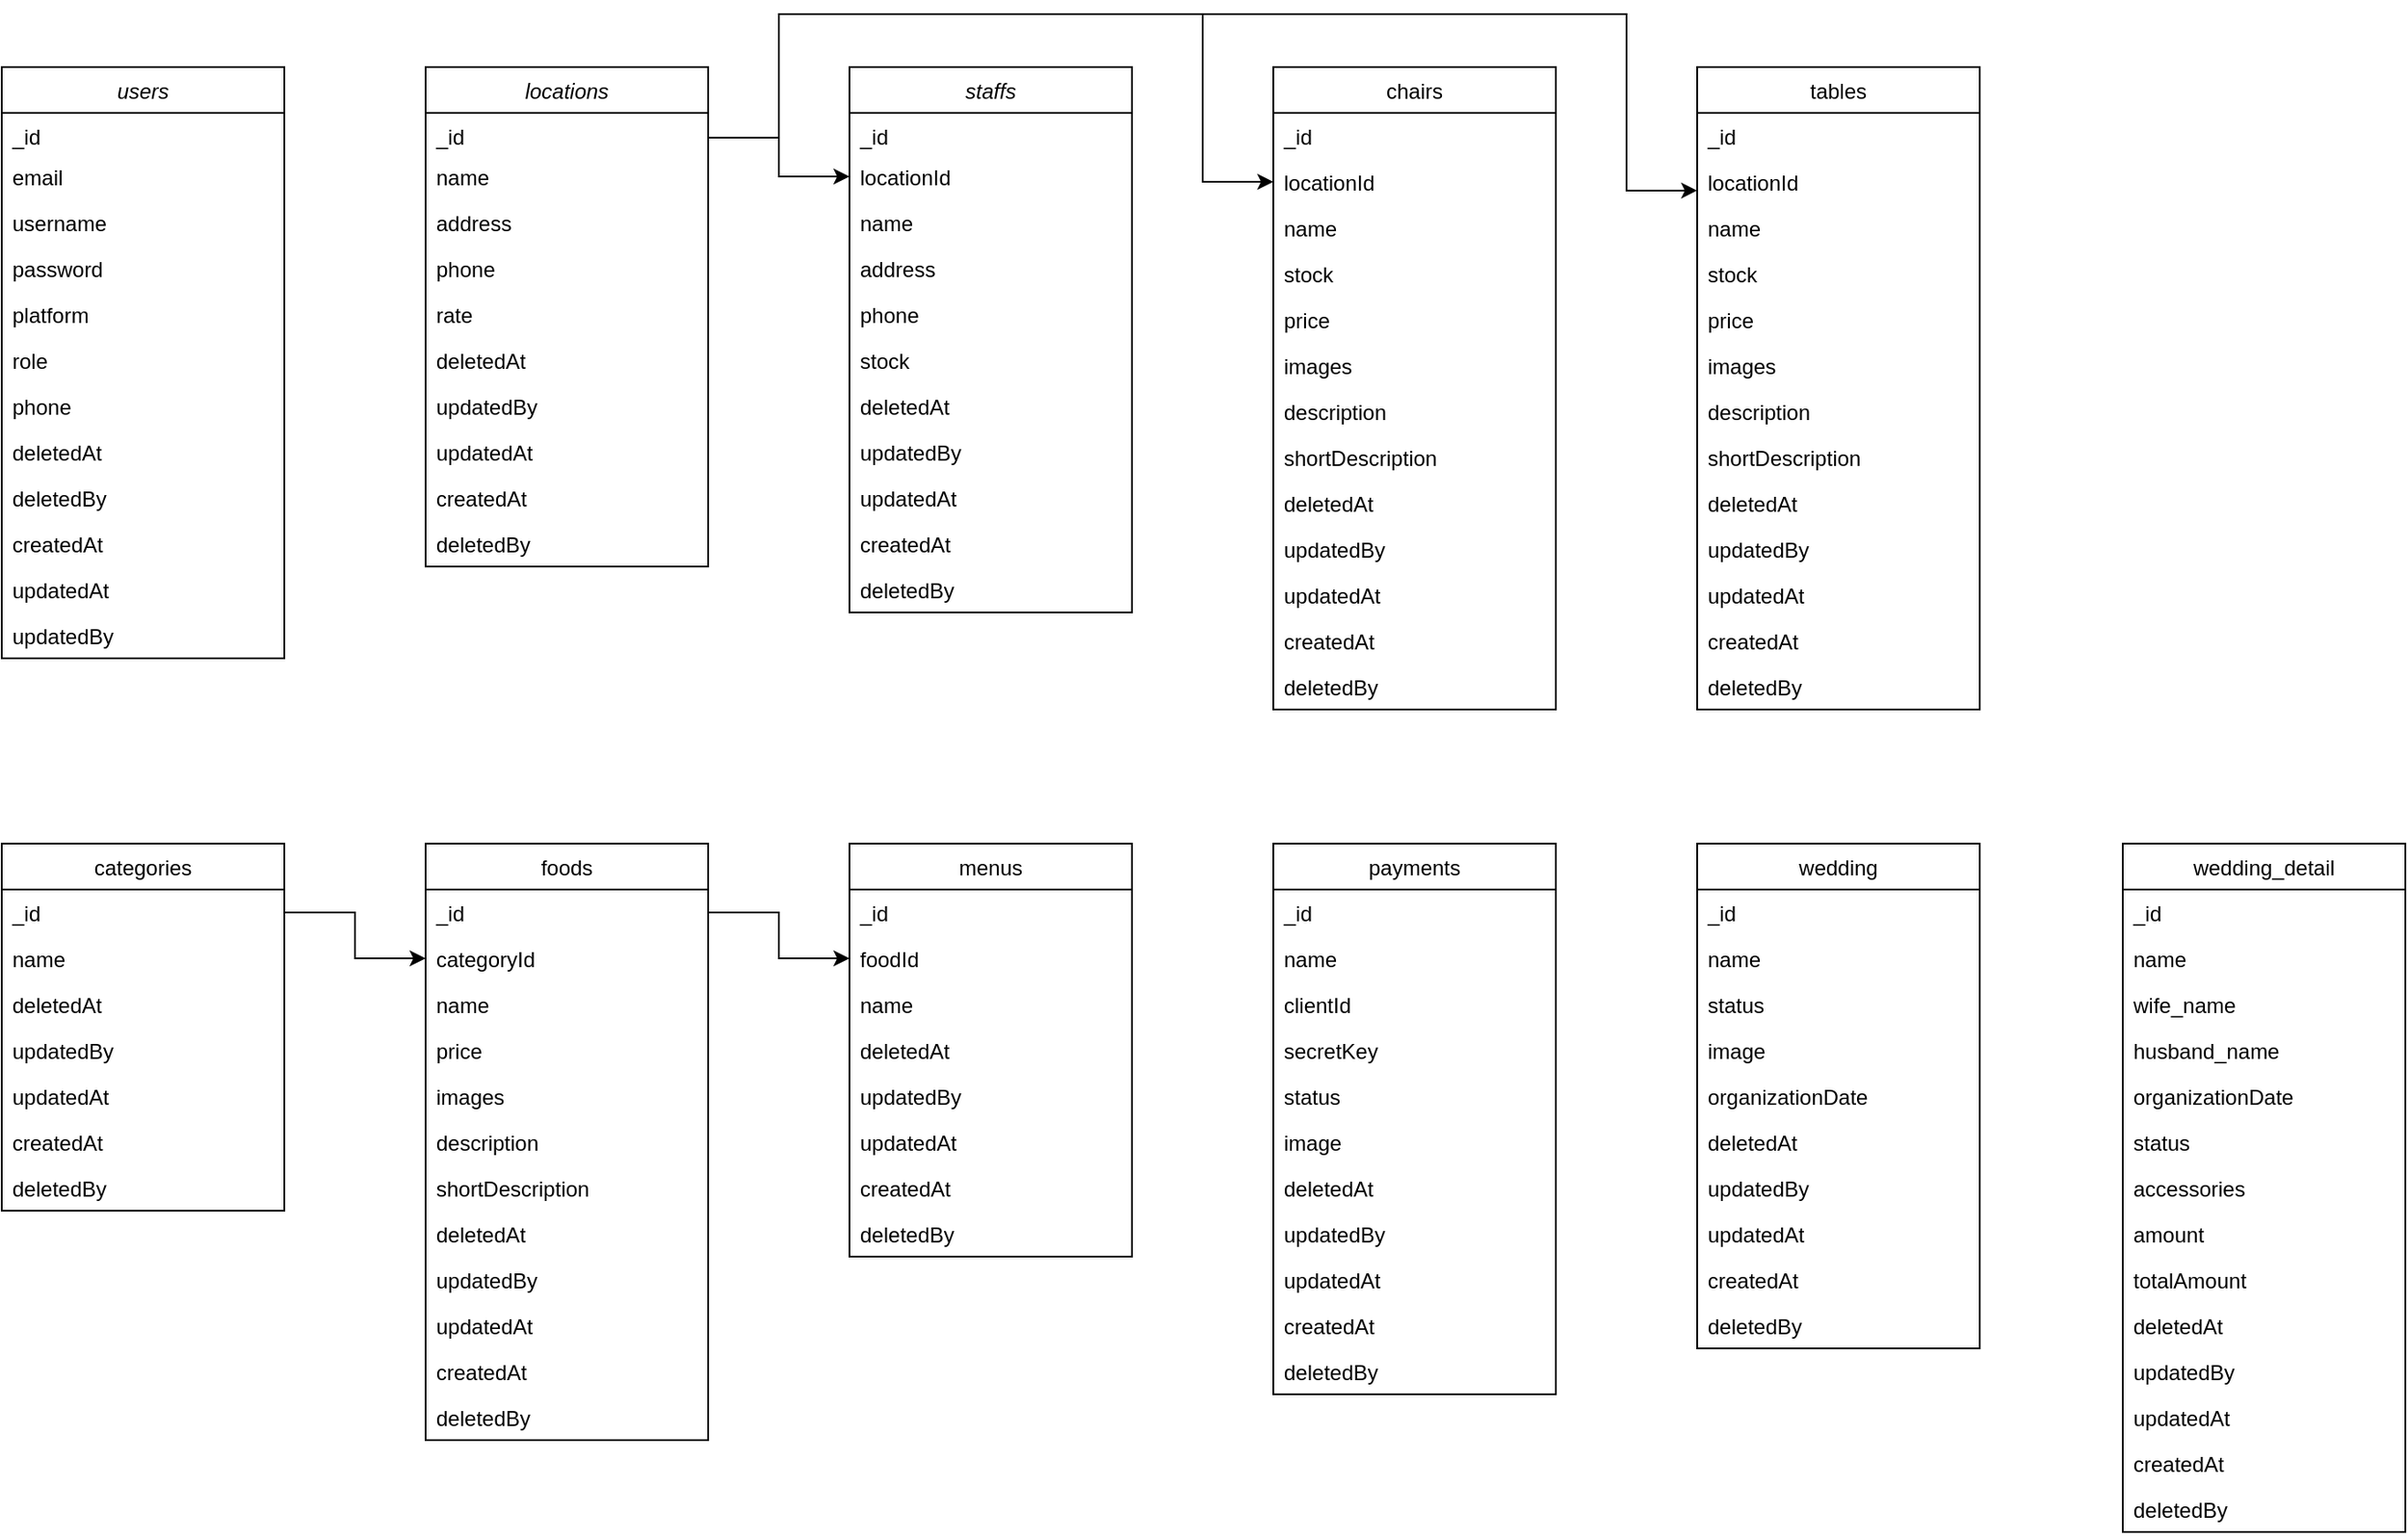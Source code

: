 <mxfile version="24.7.5">
  <diagram id="C5RBs43oDa-KdzZeNtuy" name="Page-1">
    <mxGraphModel dx="819" dy="441" grid="1" gridSize="10" guides="1" tooltips="1" connect="1" arrows="1" fold="1" page="1" pageScale="1" pageWidth="827" pageHeight="1169" math="0" shadow="0">
      <root>
        <mxCell id="WIyWlLk6GJQsqaUBKTNV-0" />
        <mxCell id="WIyWlLk6GJQsqaUBKTNV-1" parent="WIyWlLk6GJQsqaUBKTNV-0" />
        <mxCell id="zkfFHV4jXpPFQw0GAbJ--0" value="users" style="swimlane;fontStyle=2;align=center;verticalAlign=top;childLayout=stackLayout;horizontal=1;startSize=26;horizontalStack=0;resizeParent=1;resizeLast=0;collapsible=1;marginBottom=0;rounded=0;shadow=0;strokeWidth=1;" parent="WIyWlLk6GJQsqaUBKTNV-1" vertex="1">
          <mxGeometry x="40" y="40" width="160" height="335" as="geometry">
            <mxRectangle x="80" y="50" width="160" height="26" as="alternateBounds" />
          </mxGeometry>
        </mxCell>
        <mxCell id="7IOnWDi11vepEwamNlnr-1" value="_id" style="text;align=left;verticalAlign=top;spacingLeft=4;spacingRight=4;overflow=hidden;rotatable=0;points=[[0,0.5],[1,0.5]];portConstraint=eastwest;" vertex="1" parent="zkfFHV4jXpPFQw0GAbJ--0">
          <mxGeometry y="26" width="160" height="23" as="geometry" />
        </mxCell>
        <mxCell id="zkfFHV4jXpPFQw0GAbJ--1" value="email" style="text;align=left;verticalAlign=top;spacingLeft=4;spacingRight=4;overflow=hidden;rotatable=0;points=[[0,0.5],[1,0.5]];portConstraint=eastwest;" parent="zkfFHV4jXpPFQw0GAbJ--0" vertex="1">
          <mxGeometry y="49" width="160" height="26" as="geometry" />
        </mxCell>
        <mxCell id="zkfFHV4jXpPFQw0GAbJ--2" value="username" style="text;align=left;verticalAlign=top;spacingLeft=4;spacingRight=4;overflow=hidden;rotatable=0;points=[[0,0.5],[1,0.5]];portConstraint=eastwest;rounded=0;shadow=0;html=0;" parent="zkfFHV4jXpPFQw0GAbJ--0" vertex="1">
          <mxGeometry y="75" width="160" height="26" as="geometry" />
        </mxCell>
        <mxCell id="zkfFHV4jXpPFQw0GAbJ--3" value="password" style="text;align=left;verticalAlign=top;spacingLeft=4;spacingRight=4;overflow=hidden;rotatable=0;points=[[0,0.5],[1,0.5]];portConstraint=eastwest;rounded=0;shadow=0;html=0;" parent="zkfFHV4jXpPFQw0GAbJ--0" vertex="1">
          <mxGeometry y="101" width="160" height="26" as="geometry" />
        </mxCell>
        <mxCell id="7IOnWDi11vepEwamNlnr-34" value="platform" style="text;align=left;verticalAlign=top;spacingLeft=4;spacingRight=4;overflow=hidden;rotatable=0;points=[[0,0.5],[1,0.5]];portConstraint=eastwest;rounded=0;shadow=0;html=0;" vertex="1" parent="zkfFHV4jXpPFQw0GAbJ--0">
          <mxGeometry y="127" width="160" height="26" as="geometry" />
        </mxCell>
        <mxCell id="zkfFHV4jXpPFQw0GAbJ--5" value="role" style="text;align=left;verticalAlign=top;spacingLeft=4;spacingRight=4;overflow=hidden;rotatable=0;points=[[0,0.5],[1,0.5]];portConstraint=eastwest;" parent="zkfFHV4jXpPFQw0GAbJ--0" vertex="1">
          <mxGeometry y="153" width="160" height="26" as="geometry" />
        </mxCell>
        <mxCell id="7IOnWDi11vepEwamNlnr-0" value="phone" style="text;align=left;verticalAlign=top;spacingLeft=4;spacingRight=4;overflow=hidden;rotatable=0;points=[[0,0.5],[1,0.5]];portConstraint=eastwest;" vertex="1" parent="zkfFHV4jXpPFQw0GAbJ--0">
          <mxGeometry y="179" width="160" height="26" as="geometry" />
        </mxCell>
        <mxCell id="7IOnWDi11vepEwamNlnr-69" value="deletedAt" style="text;align=left;verticalAlign=top;spacingLeft=4;spacingRight=4;overflow=hidden;rotatable=0;points=[[0,0.5],[1,0.5]];portConstraint=eastwest;rounded=0;shadow=0;html=0;" vertex="1" parent="zkfFHV4jXpPFQw0GAbJ--0">
          <mxGeometry y="205" width="160" height="26" as="geometry" />
        </mxCell>
        <mxCell id="7IOnWDi11vepEwamNlnr-70" value="deletedBy" style="text;align=left;verticalAlign=top;spacingLeft=4;spacingRight=4;overflow=hidden;rotatable=0;points=[[0,0.5],[1,0.5]];portConstraint=eastwest;rounded=0;shadow=0;html=0;" vertex="1" parent="zkfFHV4jXpPFQw0GAbJ--0">
          <mxGeometry y="231" width="160" height="26" as="geometry" />
        </mxCell>
        <mxCell id="7IOnWDi11vepEwamNlnr-71" value="createdAt" style="text;align=left;verticalAlign=top;spacingLeft=4;spacingRight=4;overflow=hidden;rotatable=0;points=[[0,0.5],[1,0.5]];portConstraint=eastwest;rounded=0;shadow=0;html=0;" vertex="1" parent="zkfFHV4jXpPFQw0GAbJ--0">
          <mxGeometry y="257" width="160" height="26" as="geometry" />
        </mxCell>
        <mxCell id="7IOnWDi11vepEwamNlnr-72" value="updatedAt" style="text;align=left;verticalAlign=top;spacingLeft=4;spacingRight=4;overflow=hidden;rotatable=0;points=[[0,0.5],[1,0.5]];portConstraint=eastwest;rounded=0;shadow=0;html=0;" vertex="1" parent="zkfFHV4jXpPFQw0GAbJ--0">
          <mxGeometry y="283" width="160" height="26" as="geometry" />
        </mxCell>
        <mxCell id="7IOnWDi11vepEwamNlnr-129" value="updatedBy" style="text;align=left;verticalAlign=top;spacingLeft=4;spacingRight=4;overflow=hidden;rotatable=0;points=[[0,0.5],[1,0.5]];portConstraint=eastwest;rounded=0;shadow=0;html=0;" vertex="1" parent="zkfFHV4jXpPFQw0GAbJ--0">
          <mxGeometry y="309" width="160" height="26" as="geometry" />
        </mxCell>
        <mxCell id="zkfFHV4jXpPFQw0GAbJ--6" value="categories" style="swimlane;fontStyle=0;align=center;verticalAlign=top;childLayout=stackLayout;horizontal=1;startSize=26;horizontalStack=0;resizeParent=1;resizeLast=0;collapsible=1;marginBottom=0;rounded=0;shadow=0;strokeWidth=1;" parent="WIyWlLk6GJQsqaUBKTNV-1" vertex="1">
          <mxGeometry x="40" y="480" width="160" height="208" as="geometry">
            <mxRectangle x="40" y="480" width="160" height="26" as="alternateBounds" />
          </mxGeometry>
        </mxCell>
        <mxCell id="zkfFHV4jXpPFQw0GAbJ--7" value="_id" style="text;align=left;verticalAlign=top;spacingLeft=4;spacingRight=4;overflow=hidden;rotatable=0;points=[[0,0.5],[1,0.5]];portConstraint=eastwest;" parent="zkfFHV4jXpPFQw0GAbJ--6" vertex="1">
          <mxGeometry y="26" width="160" height="26" as="geometry" />
        </mxCell>
        <mxCell id="zkfFHV4jXpPFQw0GAbJ--8" value="name" style="text;align=left;verticalAlign=top;spacingLeft=4;spacingRight=4;overflow=hidden;rotatable=0;points=[[0,0.5],[1,0.5]];portConstraint=eastwest;rounded=0;shadow=0;html=0;" parent="zkfFHV4jXpPFQw0GAbJ--6" vertex="1">
          <mxGeometry y="52" width="160" height="26" as="geometry" />
        </mxCell>
        <mxCell id="7IOnWDi11vepEwamNlnr-150" value="deletedAt" style="text;align=left;verticalAlign=top;spacingLeft=4;spacingRight=4;overflow=hidden;rotatable=0;points=[[0,0.5],[1,0.5]];portConstraint=eastwest;rounded=0;shadow=0;html=0;" vertex="1" parent="zkfFHV4jXpPFQw0GAbJ--6">
          <mxGeometry y="78" width="160" height="26" as="geometry" />
        </mxCell>
        <mxCell id="7IOnWDi11vepEwamNlnr-154" value="updatedBy" style="text;align=left;verticalAlign=top;spacingLeft=4;spacingRight=4;overflow=hidden;rotatable=0;points=[[0,0.5],[1,0.5]];portConstraint=eastwest;rounded=0;shadow=0;html=0;" vertex="1" parent="zkfFHV4jXpPFQw0GAbJ--6">
          <mxGeometry y="104" width="160" height="26" as="geometry" />
        </mxCell>
        <mxCell id="7IOnWDi11vepEwamNlnr-153" value="updatedAt" style="text;align=left;verticalAlign=top;spacingLeft=4;spacingRight=4;overflow=hidden;rotatable=0;points=[[0,0.5],[1,0.5]];portConstraint=eastwest;rounded=0;shadow=0;html=0;" vertex="1" parent="zkfFHV4jXpPFQw0GAbJ--6">
          <mxGeometry y="130" width="160" height="26" as="geometry" />
        </mxCell>
        <mxCell id="7IOnWDi11vepEwamNlnr-152" value="createdAt" style="text;align=left;verticalAlign=top;spacingLeft=4;spacingRight=4;overflow=hidden;rotatable=0;points=[[0,0.5],[1,0.5]];portConstraint=eastwest;rounded=0;shadow=0;html=0;" vertex="1" parent="zkfFHV4jXpPFQw0GAbJ--6">
          <mxGeometry y="156" width="160" height="26" as="geometry" />
        </mxCell>
        <mxCell id="7IOnWDi11vepEwamNlnr-151" value="deletedBy" style="text;align=left;verticalAlign=top;spacingLeft=4;spacingRight=4;overflow=hidden;rotatable=0;points=[[0,0.5],[1,0.5]];portConstraint=eastwest;rounded=0;shadow=0;html=0;" vertex="1" parent="zkfFHV4jXpPFQw0GAbJ--6">
          <mxGeometry y="182" width="160" height="26" as="geometry" />
        </mxCell>
        <mxCell id="7IOnWDi11vepEwamNlnr-7" value="foods" style="swimlane;fontStyle=0;align=center;verticalAlign=top;childLayout=stackLayout;horizontal=1;startSize=26;horizontalStack=0;resizeParent=1;resizeLast=0;collapsible=1;marginBottom=0;rounded=0;shadow=0;strokeWidth=1;" vertex="1" parent="WIyWlLk6GJQsqaUBKTNV-1">
          <mxGeometry x="280" y="480" width="160" height="338" as="geometry">
            <mxRectangle x="280" y="480" width="160" height="26" as="alternateBounds" />
          </mxGeometry>
        </mxCell>
        <mxCell id="7IOnWDi11vepEwamNlnr-8" value="_id" style="text;align=left;verticalAlign=top;spacingLeft=4;spacingRight=4;overflow=hidden;rotatable=0;points=[[0,0.5],[1,0.5]];portConstraint=eastwest;" vertex="1" parent="7IOnWDi11vepEwamNlnr-7">
          <mxGeometry y="26" width="160" height="26" as="geometry" />
        </mxCell>
        <mxCell id="7IOnWDi11vepEwamNlnr-14" value="categoryId" style="text;align=left;verticalAlign=top;spacingLeft=4;spacingRight=4;overflow=hidden;rotatable=0;points=[[0,0.5],[1,0.5]];portConstraint=eastwest;rounded=0;shadow=0;html=0;" vertex="1" parent="7IOnWDi11vepEwamNlnr-7">
          <mxGeometry y="52" width="160" height="26" as="geometry" />
        </mxCell>
        <mxCell id="7IOnWDi11vepEwamNlnr-9" value="name" style="text;align=left;verticalAlign=top;spacingLeft=4;spacingRight=4;overflow=hidden;rotatable=0;points=[[0,0.5],[1,0.5]];portConstraint=eastwest;rounded=0;shadow=0;html=0;" vertex="1" parent="7IOnWDi11vepEwamNlnr-7">
          <mxGeometry y="78" width="160" height="26" as="geometry" />
        </mxCell>
        <mxCell id="7IOnWDi11vepEwamNlnr-30" value="price" style="text;align=left;verticalAlign=top;spacingLeft=4;spacingRight=4;overflow=hidden;rotatable=0;points=[[0,0.5],[1,0.5]];portConstraint=eastwest;rounded=0;shadow=0;html=0;" vertex="1" parent="7IOnWDi11vepEwamNlnr-7">
          <mxGeometry y="104" width="160" height="26" as="geometry" />
        </mxCell>
        <mxCell id="7IOnWDi11vepEwamNlnr-33" value="images" style="text;align=left;verticalAlign=top;spacingLeft=4;spacingRight=4;overflow=hidden;rotatable=0;points=[[0,0.5],[1,0.5]];portConstraint=eastwest;rounded=0;shadow=0;html=0;" vertex="1" parent="7IOnWDi11vepEwamNlnr-7">
          <mxGeometry y="130" width="160" height="26" as="geometry" />
        </mxCell>
        <mxCell id="7IOnWDi11vepEwamNlnr-31" value="description" style="text;align=left;verticalAlign=top;spacingLeft=4;spacingRight=4;overflow=hidden;rotatable=0;points=[[0,0.5],[1,0.5]];portConstraint=eastwest;rounded=0;shadow=0;html=0;" vertex="1" parent="7IOnWDi11vepEwamNlnr-7">
          <mxGeometry y="156" width="160" height="26" as="geometry" />
        </mxCell>
        <mxCell id="7IOnWDi11vepEwamNlnr-32" value="shortDescription" style="text;align=left;verticalAlign=top;spacingLeft=4;spacingRight=4;overflow=hidden;rotatable=0;points=[[0,0.5],[1,0.5]];portConstraint=eastwest;rounded=0;shadow=0;html=0;" vertex="1" parent="7IOnWDi11vepEwamNlnr-7">
          <mxGeometry y="182" width="160" height="26" as="geometry" />
        </mxCell>
        <mxCell id="7IOnWDi11vepEwamNlnr-155" value="deletedAt" style="text;align=left;verticalAlign=top;spacingLeft=4;spacingRight=4;overflow=hidden;rotatable=0;points=[[0,0.5],[1,0.5]];portConstraint=eastwest;rounded=0;shadow=0;html=0;" vertex="1" parent="7IOnWDi11vepEwamNlnr-7">
          <mxGeometry y="208" width="160" height="26" as="geometry" />
        </mxCell>
        <mxCell id="7IOnWDi11vepEwamNlnr-159" value="updatedBy" style="text;align=left;verticalAlign=top;spacingLeft=4;spacingRight=4;overflow=hidden;rotatable=0;points=[[0,0.5],[1,0.5]];portConstraint=eastwest;rounded=0;shadow=0;html=0;" vertex="1" parent="7IOnWDi11vepEwamNlnr-7">
          <mxGeometry y="234" width="160" height="26" as="geometry" />
        </mxCell>
        <mxCell id="7IOnWDi11vepEwamNlnr-158" value="updatedAt" style="text;align=left;verticalAlign=top;spacingLeft=4;spacingRight=4;overflow=hidden;rotatable=0;points=[[0,0.5],[1,0.5]];portConstraint=eastwest;rounded=0;shadow=0;html=0;" vertex="1" parent="7IOnWDi11vepEwamNlnr-7">
          <mxGeometry y="260" width="160" height="26" as="geometry" />
        </mxCell>
        <mxCell id="7IOnWDi11vepEwamNlnr-157" value="createdAt" style="text;align=left;verticalAlign=top;spacingLeft=4;spacingRight=4;overflow=hidden;rotatable=0;points=[[0,0.5],[1,0.5]];portConstraint=eastwest;rounded=0;shadow=0;html=0;" vertex="1" parent="7IOnWDi11vepEwamNlnr-7">
          <mxGeometry y="286" width="160" height="26" as="geometry" />
        </mxCell>
        <mxCell id="7IOnWDi11vepEwamNlnr-156" value="deletedBy" style="text;align=left;verticalAlign=top;spacingLeft=4;spacingRight=4;overflow=hidden;rotatable=0;points=[[0,0.5],[1,0.5]];portConstraint=eastwest;rounded=0;shadow=0;html=0;" vertex="1" parent="7IOnWDi11vepEwamNlnr-7">
          <mxGeometry y="312" width="160" height="26" as="geometry" />
        </mxCell>
        <mxCell id="7IOnWDi11vepEwamNlnr-19" value="menus" style="swimlane;fontStyle=0;align=center;verticalAlign=top;childLayout=stackLayout;horizontal=1;startSize=26;horizontalStack=0;resizeParent=1;resizeLast=0;collapsible=1;marginBottom=0;rounded=0;shadow=0;strokeWidth=1;" vertex="1" parent="WIyWlLk6GJQsqaUBKTNV-1">
          <mxGeometry x="520" y="480" width="160" height="234" as="geometry">
            <mxRectangle x="520" y="480" width="160" height="26" as="alternateBounds" />
          </mxGeometry>
        </mxCell>
        <mxCell id="7IOnWDi11vepEwamNlnr-20" value="_id" style="text;align=left;verticalAlign=top;spacingLeft=4;spacingRight=4;overflow=hidden;rotatable=0;points=[[0,0.5],[1,0.5]];portConstraint=eastwest;" vertex="1" parent="7IOnWDi11vepEwamNlnr-19">
          <mxGeometry y="26" width="160" height="26" as="geometry" />
        </mxCell>
        <mxCell id="7IOnWDi11vepEwamNlnr-21" value="foodId" style="text;align=left;verticalAlign=top;spacingLeft=4;spacingRight=4;overflow=hidden;rotatable=0;points=[[0,0.5],[1,0.5]];portConstraint=eastwest;rounded=0;shadow=0;html=0;" vertex="1" parent="7IOnWDi11vepEwamNlnr-19">
          <mxGeometry y="52" width="160" height="26" as="geometry" />
        </mxCell>
        <mxCell id="7IOnWDi11vepEwamNlnr-22" value="name" style="text;align=left;verticalAlign=top;spacingLeft=4;spacingRight=4;overflow=hidden;rotatable=0;points=[[0,0.5],[1,0.5]];portConstraint=eastwest;rounded=0;shadow=0;html=0;" vertex="1" parent="7IOnWDi11vepEwamNlnr-19">
          <mxGeometry y="78" width="160" height="26" as="geometry" />
        </mxCell>
        <mxCell id="7IOnWDi11vepEwamNlnr-160" value="deletedAt" style="text;align=left;verticalAlign=top;spacingLeft=4;spacingRight=4;overflow=hidden;rotatable=0;points=[[0,0.5],[1,0.5]];portConstraint=eastwest;rounded=0;shadow=0;html=0;" vertex="1" parent="7IOnWDi11vepEwamNlnr-19">
          <mxGeometry y="104" width="160" height="26" as="geometry" />
        </mxCell>
        <mxCell id="7IOnWDi11vepEwamNlnr-164" value="updatedBy" style="text;align=left;verticalAlign=top;spacingLeft=4;spacingRight=4;overflow=hidden;rotatable=0;points=[[0,0.5],[1,0.5]];portConstraint=eastwest;rounded=0;shadow=0;html=0;" vertex="1" parent="7IOnWDi11vepEwamNlnr-19">
          <mxGeometry y="130" width="160" height="26" as="geometry" />
        </mxCell>
        <mxCell id="7IOnWDi11vepEwamNlnr-163" value="updatedAt" style="text;align=left;verticalAlign=top;spacingLeft=4;spacingRight=4;overflow=hidden;rotatable=0;points=[[0,0.5],[1,0.5]];portConstraint=eastwest;rounded=0;shadow=0;html=0;" vertex="1" parent="7IOnWDi11vepEwamNlnr-19">
          <mxGeometry y="156" width="160" height="26" as="geometry" />
        </mxCell>
        <mxCell id="7IOnWDi11vepEwamNlnr-162" value="createdAt" style="text;align=left;verticalAlign=top;spacingLeft=4;spacingRight=4;overflow=hidden;rotatable=0;points=[[0,0.5],[1,0.5]];portConstraint=eastwest;rounded=0;shadow=0;html=0;" vertex="1" parent="7IOnWDi11vepEwamNlnr-19">
          <mxGeometry y="182" width="160" height="26" as="geometry" />
        </mxCell>
        <mxCell id="7IOnWDi11vepEwamNlnr-161" value="deletedBy" style="text;align=left;verticalAlign=top;spacingLeft=4;spacingRight=4;overflow=hidden;rotatable=0;points=[[0,0.5],[1,0.5]];portConstraint=eastwest;rounded=0;shadow=0;html=0;" vertex="1" parent="7IOnWDi11vepEwamNlnr-19">
          <mxGeometry y="208" width="160" height="26" as="geometry" />
        </mxCell>
        <mxCell id="7IOnWDi11vepEwamNlnr-35" value="chairs" style="swimlane;fontStyle=0;align=center;verticalAlign=top;childLayout=stackLayout;horizontal=1;startSize=26;horizontalStack=0;resizeParent=1;resizeLast=0;collapsible=1;marginBottom=0;rounded=0;shadow=0;strokeWidth=1;" vertex="1" parent="WIyWlLk6GJQsqaUBKTNV-1">
          <mxGeometry x="760" y="40" width="160" height="364" as="geometry">
            <mxRectangle x="130" y="380" width="160" height="26" as="alternateBounds" />
          </mxGeometry>
        </mxCell>
        <mxCell id="7IOnWDi11vepEwamNlnr-36" value="_id" style="text;align=left;verticalAlign=top;spacingLeft=4;spacingRight=4;overflow=hidden;rotatable=0;points=[[0,0.5],[1,0.5]];portConstraint=eastwest;" vertex="1" parent="7IOnWDi11vepEwamNlnr-35">
          <mxGeometry y="26" width="160" height="26" as="geometry" />
        </mxCell>
        <mxCell id="7IOnWDi11vepEwamNlnr-87" value="locationId" style="text;align=left;verticalAlign=top;spacingLeft=4;spacingRight=4;overflow=hidden;rotatable=0;points=[[0,0.5],[1,0.5]];portConstraint=eastwest;rounded=0;shadow=0;html=0;" vertex="1" parent="7IOnWDi11vepEwamNlnr-35">
          <mxGeometry y="52" width="160" height="26" as="geometry" />
        </mxCell>
        <mxCell id="7IOnWDi11vepEwamNlnr-37" value="name" style="text;align=left;verticalAlign=top;spacingLeft=4;spacingRight=4;overflow=hidden;rotatable=0;points=[[0,0.5],[1,0.5]];portConstraint=eastwest;rounded=0;shadow=0;html=0;" vertex="1" parent="7IOnWDi11vepEwamNlnr-35">
          <mxGeometry y="78" width="160" height="26" as="geometry" />
        </mxCell>
        <mxCell id="7IOnWDi11vepEwamNlnr-42" value="stock" style="text;align=left;verticalAlign=top;spacingLeft=4;spacingRight=4;overflow=hidden;rotatable=0;points=[[0,0.5],[1,0.5]];portConstraint=eastwest;rounded=0;shadow=0;html=0;" vertex="1" parent="7IOnWDi11vepEwamNlnr-35">
          <mxGeometry y="104" width="160" height="26" as="geometry" />
        </mxCell>
        <mxCell id="7IOnWDi11vepEwamNlnr-43" value="price" style="text;align=left;verticalAlign=top;spacingLeft=4;spacingRight=4;overflow=hidden;rotatable=0;points=[[0,0.5],[1,0.5]];portConstraint=eastwest;rounded=0;shadow=0;html=0;" vertex="1" parent="7IOnWDi11vepEwamNlnr-35">
          <mxGeometry y="130" width="160" height="26" as="geometry" />
        </mxCell>
        <mxCell id="7IOnWDi11vepEwamNlnr-46" value="images" style="text;align=left;verticalAlign=top;spacingLeft=4;spacingRight=4;overflow=hidden;rotatable=0;points=[[0,0.5],[1,0.5]];portConstraint=eastwest;rounded=0;shadow=0;html=0;" vertex="1" parent="7IOnWDi11vepEwamNlnr-35">
          <mxGeometry y="156" width="160" height="26" as="geometry" />
        </mxCell>
        <mxCell id="7IOnWDi11vepEwamNlnr-47" value="description" style="text;align=left;verticalAlign=top;spacingLeft=4;spacingRight=4;overflow=hidden;rotatable=0;points=[[0,0.5],[1,0.5]];portConstraint=eastwest;rounded=0;shadow=0;html=0;" vertex="1" parent="7IOnWDi11vepEwamNlnr-35">
          <mxGeometry y="182" width="160" height="26" as="geometry" />
        </mxCell>
        <mxCell id="7IOnWDi11vepEwamNlnr-48" value="shortDescription" style="text;align=left;verticalAlign=top;spacingLeft=4;spacingRight=4;overflow=hidden;rotatable=0;points=[[0,0.5],[1,0.5]];portConstraint=eastwest;rounded=0;shadow=0;html=0;" vertex="1" parent="7IOnWDi11vepEwamNlnr-35">
          <mxGeometry y="208" width="160" height="26" as="geometry" />
        </mxCell>
        <mxCell id="7IOnWDi11vepEwamNlnr-140" value="deletedAt" style="text;align=left;verticalAlign=top;spacingLeft=4;spacingRight=4;overflow=hidden;rotatable=0;points=[[0,0.5],[1,0.5]];portConstraint=eastwest;rounded=0;shadow=0;html=0;" vertex="1" parent="7IOnWDi11vepEwamNlnr-35">
          <mxGeometry y="234" width="160" height="26" as="geometry" />
        </mxCell>
        <mxCell id="7IOnWDi11vepEwamNlnr-144" value="updatedBy" style="text;align=left;verticalAlign=top;spacingLeft=4;spacingRight=4;overflow=hidden;rotatable=0;points=[[0,0.5],[1,0.5]];portConstraint=eastwest;rounded=0;shadow=0;html=0;" vertex="1" parent="7IOnWDi11vepEwamNlnr-35">
          <mxGeometry y="260" width="160" height="26" as="geometry" />
        </mxCell>
        <mxCell id="7IOnWDi11vepEwamNlnr-143" value="updatedAt" style="text;align=left;verticalAlign=top;spacingLeft=4;spacingRight=4;overflow=hidden;rotatable=0;points=[[0,0.5],[1,0.5]];portConstraint=eastwest;rounded=0;shadow=0;html=0;" vertex="1" parent="7IOnWDi11vepEwamNlnr-35">
          <mxGeometry y="286" width="160" height="26" as="geometry" />
        </mxCell>
        <mxCell id="7IOnWDi11vepEwamNlnr-142" value="createdAt" style="text;align=left;verticalAlign=top;spacingLeft=4;spacingRight=4;overflow=hidden;rotatable=0;points=[[0,0.5],[1,0.5]];portConstraint=eastwest;rounded=0;shadow=0;html=0;" vertex="1" parent="7IOnWDi11vepEwamNlnr-35">
          <mxGeometry y="312" width="160" height="26" as="geometry" />
        </mxCell>
        <mxCell id="7IOnWDi11vepEwamNlnr-141" value="deletedBy" style="text;align=left;verticalAlign=top;spacingLeft=4;spacingRight=4;overflow=hidden;rotatable=0;points=[[0,0.5],[1,0.5]];portConstraint=eastwest;rounded=0;shadow=0;html=0;" vertex="1" parent="7IOnWDi11vepEwamNlnr-35">
          <mxGeometry y="338" width="160" height="26" as="geometry" />
        </mxCell>
        <mxCell id="7IOnWDi11vepEwamNlnr-49" value="tables" style="swimlane;fontStyle=0;align=center;verticalAlign=top;childLayout=stackLayout;horizontal=1;startSize=26;horizontalStack=0;resizeParent=1;resizeLast=0;collapsible=1;marginBottom=0;rounded=0;shadow=0;strokeWidth=1;" vertex="1" parent="WIyWlLk6GJQsqaUBKTNV-1">
          <mxGeometry x="1000" y="40" width="160" height="364" as="geometry">
            <mxRectangle x="130" y="380" width="160" height="26" as="alternateBounds" />
          </mxGeometry>
        </mxCell>
        <mxCell id="7IOnWDi11vepEwamNlnr-50" value="_id" style="text;align=left;verticalAlign=top;spacingLeft=4;spacingRight=4;overflow=hidden;rotatable=0;points=[[0,0.5],[1,0.5]];portConstraint=eastwest;" vertex="1" parent="7IOnWDi11vepEwamNlnr-49">
          <mxGeometry y="26" width="160" height="26" as="geometry" />
        </mxCell>
        <mxCell id="7IOnWDi11vepEwamNlnr-89" value="locationId" style="text;align=left;verticalAlign=top;spacingLeft=4;spacingRight=4;overflow=hidden;rotatable=0;points=[[0,0.5],[1,0.5]];portConstraint=eastwest;rounded=0;shadow=0;html=0;" vertex="1" parent="7IOnWDi11vepEwamNlnr-49">
          <mxGeometry y="52" width="160" height="26" as="geometry" />
        </mxCell>
        <mxCell id="7IOnWDi11vepEwamNlnr-51" value="name" style="text;align=left;verticalAlign=top;spacingLeft=4;spacingRight=4;overflow=hidden;rotatable=0;points=[[0,0.5],[1,0.5]];portConstraint=eastwest;rounded=0;shadow=0;html=0;" vertex="1" parent="7IOnWDi11vepEwamNlnr-49">
          <mxGeometry y="78" width="160" height="26" as="geometry" />
        </mxCell>
        <mxCell id="7IOnWDi11vepEwamNlnr-52" value="stock" style="text;align=left;verticalAlign=top;spacingLeft=4;spacingRight=4;overflow=hidden;rotatable=0;points=[[0,0.5],[1,0.5]];portConstraint=eastwest;rounded=0;shadow=0;html=0;" vertex="1" parent="7IOnWDi11vepEwamNlnr-49">
          <mxGeometry y="104" width="160" height="26" as="geometry" />
        </mxCell>
        <mxCell id="7IOnWDi11vepEwamNlnr-53" value="price" style="text;align=left;verticalAlign=top;spacingLeft=4;spacingRight=4;overflow=hidden;rotatable=0;points=[[0,0.5],[1,0.5]];portConstraint=eastwest;rounded=0;shadow=0;html=0;" vertex="1" parent="7IOnWDi11vepEwamNlnr-49">
          <mxGeometry y="130" width="160" height="26" as="geometry" />
        </mxCell>
        <mxCell id="7IOnWDi11vepEwamNlnr-54" value="images" style="text;align=left;verticalAlign=top;spacingLeft=4;spacingRight=4;overflow=hidden;rotatable=0;points=[[0,0.5],[1,0.5]];portConstraint=eastwest;rounded=0;shadow=0;html=0;" vertex="1" parent="7IOnWDi11vepEwamNlnr-49">
          <mxGeometry y="156" width="160" height="26" as="geometry" />
        </mxCell>
        <mxCell id="7IOnWDi11vepEwamNlnr-55" value="description" style="text;align=left;verticalAlign=top;spacingLeft=4;spacingRight=4;overflow=hidden;rotatable=0;points=[[0,0.5],[1,0.5]];portConstraint=eastwest;rounded=0;shadow=0;html=0;" vertex="1" parent="7IOnWDi11vepEwamNlnr-49">
          <mxGeometry y="182" width="160" height="26" as="geometry" />
        </mxCell>
        <mxCell id="7IOnWDi11vepEwamNlnr-56" value="shortDescription" style="text;align=left;verticalAlign=top;spacingLeft=4;spacingRight=4;overflow=hidden;rotatable=0;points=[[0,0.5],[1,0.5]];portConstraint=eastwest;rounded=0;shadow=0;html=0;" vertex="1" parent="7IOnWDi11vepEwamNlnr-49">
          <mxGeometry y="208" width="160" height="26" as="geometry" />
        </mxCell>
        <mxCell id="7IOnWDi11vepEwamNlnr-145" value="deletedAt" style="text;align=left;verticalAlign=top;spacingLeft=4;spacingRight=4;overflow=hidden;rotatable=0;points=[[0,0.5],[1,0.5]];portConstraint=eastwest;rounded=0;shadow=0;html=0;" vertex="1" parent="7IOnWDi11vepEwamNlnr-49">
          <mxGeometry y="234" width="160" height="26" as="geometry" />
        </mxCell>
        <mxCell id="7IOnWDi11vepEwamNlnr-149" value="updatedBy" style="text;align=left;verticalAlign=top;spacingLeft=4;spacingRight=4;overflow=hidden;rotatable=0;points=[[0,0.5],[1,0.5]];portConstraint=eastwest;rounded=0;shadow=0;html=0;" vertex="1" parent="7IOnWDi11vepEwamNlnr-49">
          <mxGeometry y="260" width="160" height="26" as="geometry" />
        </mxCell>
        <mxCell id="7IOnWDi11vepEwamNlnr-148" value="updatedAt" style="text;align=left;verticalAlign=top;spacingLeft=4;spacingRight=4;overflow=hidden;rotatable=0;points=[[0,0.5],[1,0.5]];portConstraint=eastwest;rounded=0;shadow=0;html=0;" vertex="1" parent="7IOnWDi11vepEwamNlnr-49">
          <mxGeometry y="286" width="160" height="26" as="geometry" />
        </mxCell>
        <mxCell id="7IOnWDi11vepEwamNlnr-147" value="createdAt" style="text;align=left;verticalAlign=top;spacingLeft=4;spacingRight=4;overflow=hidden;rotatable=0;points=[[0,0.5],[1,0.5]];portConstraint=eastwest;rounded=0;shadow=0;html=0;" vertex="1" parent="7IOnWDi11vepEwamNlnr-49">
          <mxGeometry y="312" width="160" height="26" as="geometry" />
        </mxCell>
        <mxCell id="7IOnWDi11vepEwamNlnr-146" value="deletedBy" style="text;align=left;verticalAlign=top;spacingLeft=4;spacingRight=4;overflow=hidden;rotatable=0;points=[[0,0.5],[1,0.5]];portConstraint=eastwest;rounded=0;shadow=0;html=0;" vertex="1" parent="7IOnWDi11vepEwamNlnr-49">
          <mxGeometry y="338" width="160" height="26" as="geometry" />
        </mxCell>
        <mxCell id="7IOnWDi11vepEwamNlnr-61" value="locations" style="swimlane;fontStyle=2;align=center;verticalAlign=top;childLayout=stackLayout;horizontal=1;startSize=26;horizontalStack=0;resizeParent=1;resizeLast=0;collapsible=1;marginBottom=0;rounded=0;shadow=0;strokeWidth=1;" vertex="1" parent="WIyWlLk6GJQsqaUBKTNV-1">
          <mxGeometry x="280" y="40" width="160" height="283" as="geometry">
            <mxRectangle x="80" y="50" width="160" height="26" as="alternateBounds" />
          </mxGeometry>
        </mxCell>
        <mxCell id="7IOnWDi11vepEwamNlnr-62" value="_id" style="text;align=left;verticalAlign=top;spacingLeft=4;spacingRight=4;overflow=hidden;rotatable=0;points=[[0,0.5],[1,0.5]];portConstraint=eastwest;" vertex="1" parent="7IOnWDi11vepEwamNlnr-61">
          <mxGeometry y="26" width="160" height="23" as="geometry" />
        </mxCell>
        <mxCell id="7IOnWDi11vepEwamNlnr-63" value="name" style="text;align=left;verticalAlign=top;spacingLeft=4;spacingRight=4;overflow=hidden;rotatable=0;points=[[0,0.5],[1,0.5]];portConstraint=eastwest;" vertex="1" parent="7IOnWDi11vepEwamNlnr-61">
          <mxGeometry y="49" width="160" height="26" as="geometry" />
        </mxCell>
        <mxCell id="7IOnWDi11vepEwamNlnr-64" value="address" style="text;align=left;verticalAlign=top;spacingLeft=4;spacingRight=4;overflow=hidden;rotatable=0;points=[[0,0.5],[1,0.5]];portConstraint=eastwest;rounded=0;shadow=0;html=0;" vertex="1" parent="7IOnWDi11vepEwamNlnr-61">
          <mxGeometry y="75" width="160" height="26" as="geometry" />
        </mxCell>
        <mxCell id="7IOnWDi11vepEwamNlnr-65" value="phone" style="text;align=left;verticalAlign=top;spacingLeft=4;spacingRight=4;overflow=hidden;rotatable=0;points=[[0,0.5],[1,0.5]];portConstraint=eastwest;rounded=0;shadow=0;html=0;" vertex="1" parent="7IOnWDi11vepEwamNlnr-61">
          <mxGeometry y="101" width="160" height="26" as="geometry" />
        </mxCell>
        <mxCell id="7IOnWDi11vepEwamNlnr-66" value="rate" style="text;align=left;verticalAlign=top;spacingLeft=4;spacingRight=4;overflow=hidden;rotatable=0;points=[[0,0.5],[1,0.5]];portConstraint=eastwest;rounded=0;shadow=0;html=0;" vertex="1" parent="7IOnWDi11vepEwamNlnr-61">
          <mxGeometry y="127" width="160" height="26" as="geometry" />
        </mxCell>
        <mxCell id="7IOnWDi11vepEwamNlnr-130" value="deletedAt" style="text;align=left;verticalAlign=top;spacingLeft=4;spacingRight=4;overflow=hidden;rotatable=0;points=[[0,0.5],[1,0.5]];portConstraint=eastwest;rounded=0;shadow=0;html=0;" vertex="1" parent="7IOnWDi11vepEwamNlnr-61">
          <mxGeometry y="153" width="160" height="26" as="geometry" />
        </mxCell>
        <mxCell id="7IOnWDi11vepEwamNlnr-134" value="updatedBy" style="text;align=left;verticalAlign=top;spacingLeft=4;spacingRight=4;overflow=hidden;rotatable=0;points=[[0,0.5],[1,0.5]];portConstraint=eastwest;rounded=0;shadow=0;html=0;" vertex="1" parent="7IOnWDi11vepEwamNlnr-61">
          <mxGeometry y="179" width="160" height="26" as="geometry" />
        </mxCell>
        <mxCell id="7IOnWDi11vepEwamNlnr-133" value="updatedAt" style="text;align=left;verticalAlign=top;spacingLeft=4;spacingRight=4;overflow=hidden;rotatable=0;points=[[0,0.5],[1,0.5]];portConstraint=eastwest;rounded=0;shadow=0;html=0;" vertex="1" parent="7IOnWDi11vepEwamNlnr-61">
          <mxGeometry y="205" width="160" height="26" as="geometry" />
        </mxCell>
        <mxCell id="7IOnWDi11vepEwamNlnr-132" value="createdAt" style="text;align=left;verticalAlign=top;spacingLeft=4;spacingRight=4;overflow=hidden;rotatable=0;points=[[0,0.5],[1,0.5]];portConstraint=eastwest;rounded=0;shadow=0;html=0;" vertex="1" parent="7IOnWDi11vepEwamNlnr-61">
          <mxGeometry y="231" width="160" height="26" as="geometry" />
        </mxCell>
        <mxCell id="7IOnWDi11vepEwamNlnr-131" value="deletedBy" style="text;align=left;verticalAlign=top;spacingLeft=4;spacingRight=4;overflow=hidden;rotatable=0;points=[[0,0.5],[1,0.5]];portConstraint=eastwest;rounded=0;shadow=0;html=0;" vertex="1" parent="7IOnWDi11vepEwamNlnr-61">
          <mxGeometry y="257" width="160" height="26" as="geometry" />
        </mxCell>
        <mxCell id="7IOnWDi11vepEwamNlnr-77" value="staffs" style="swimlane;fontStyle=2;align=center;verticalAlign=top;childLayout=stackLayout;horizontal=1;startSize=26;horizontalStack=0;resizeParent=1;resizeLast=0;collapsible=1;marginBottom=0;rounded=0;shadow=0;strokeWidth=1;" vertex="1" parent="WIyWlLk6GJQsqaUBKTNV-1">
          <mxGeometry x="520" y="40" width="160" height="309" as="geometry">
            <mxRectangle x="80" y="50" width="160" height="26" as="alternateBounds" />
          </mxGeometry>
        </mxCell>
        <mxCell id="7IOnWDi11vepEwamNlnr-78" value="_id" style="text;align=left;verticalAlign=top;spacingLeft=4;spacingRight=4;overflow=hidden;rotatable=0;points=[[0,0.5],[1,0.5]];portConstraint=eastwest;" vertex="1" parent="7IOnWDi11vepEwamNlnr-77">
          <mxGeometry y="26" width="160" height="23" as="geometry" />
        </mxCell>
        <mxCell id="7IOnWDi11vepEwamNlnr-90" value="locationId" style="text;align=left;verticalAlign=top;spacingLeft=4;spacingRight=4;overflow=hidden;rotatable=0;points=[[0,0.5],[1,0.5]];portConstraint=eastwest;rounded=0;shadow=0;html=0;" vertex="1" parent="7IOnWDi11vepEwamNlnr-77">
          <mxGeometry y="49" width="160" height="26" as="geometry" />
        </mxCell>
        <mxCell id="7IOnWDi11vepEwamNlnr-79" value="name" style="text;align=left;verticalAlign=top;spacingLeft=4;spacingRight=4;overflow=hidden;rotatable=0;points=[[0,0.5],[1,0.5]];portConstraint=eastwest;" vertex="1" parent="7IOnWDi11vepEwamNlnr-77">
          <mxGeometry y="75" width="160" height="26" as="geometry" />
        </mxCell>
        <mxCell id="7IOnWDi11vepEwamNlnr-80" value="address" style="text;align=left;verticalAlign=top;spacingLeft=4;spacingRight=4;overflow=hidden;rotatable=0;points=[[0,0.5],[1,0.5]];portConstraint=eastwest;rounded=0;shadow=0;html=0;" vertex="1" parent="7IOnWDi11vepEwamNlnr-77">
          <mxGeometry y="101" width="160" height="26" as="geometry" />
        </mxCell>
        <mxCell id="7IOnWDi11vepEwamNlnr-81" value="phone" style="text;align=left;verticalAlign=top;spacingLeft=4;spacingRight=4;overflow=hidden;rotatable=0;points=[[0,0.5],[1,0.5]];portConstraint=eastwest;rounded=0;shadow=0;html=0;" vertex="1" parent="7IOnWDi11vepEwamNlnr-77">
          <mxGeometry y="127" width="160" height="26" as="geometry" />
        </mxCell>
        <mxCell id="7IOnWDi11vepEwamNlnr-82" value="stock" style="text;align=left;verticalAlign=top;spacingLeft=4;spacingRight=4;overflow=hidden;rotatable=0;points=[[0,0.5],[1,0.5]];portConstraint=eastwest;rounded=0;shadow=0;html=0;" vertex="1" parent="7IOnWDi11vepEwamNlnr-77">
          <mxGeometry y="153" width="160" height="26" as="geometry" />
        </mxCell>
        <mxCell id="7IOnWDi11vepEwamNlnr-135" value="deletedAt" style="text;align=left;verticalAlign=top;spacingLeft=4;spacingRight=4;overflow=hidden;rotatable=0;points=[[0,0.5],[1,0.5]];portConstraint=eastwest;rounded=0;shadow=0;html=0;" vertex="1" parent="7IOnWDi11vepEwamNlnr-77">
          <mxGeometry y="179" width="160" height="26" as="geometry" />
        </mxCell>
        <mxCell id="7IOnWDi11vepEwamNlnr-139" value="updatedBy" style="text;align=left;verticalAlign=top;spacingLeft=4;spacingRight=4;overflow=hidden;rotatable=0;points=[[0,0.5],[1,0.5]];portConstraint=eastwest;rounded=0;shadow=0;html=0;" vertex="1" parent="7IOnWDi11vepEwamNlnr-77">
          <mxGeometry y="205" width="160" height="26" as="geometry" />
        </mxCell>
        <mxCell id="7IOnWDi11vepEwamNlnr-138" value="updatedAt" style="text;align=left;verticalAlign=top;spacingLeft=4;spacingRight=4;overflow=hidden;rotatable=0;points=[[0,0.5],[1,0.5]];portConstraint=eastwest;rounded=0;shadow=0;html=0;" vertex="1" parent="7IOnWDi11vepEwamNlnr-77">
          <mxGeometry y="231" width="160" height="26" as="geometry" />
        </mxCell>
        <mxCell id="7IOnWDi11vepEwamNlnr-137" value="createdAt" style="text;align=left;verticalAlign=top;spacingLeft=4;spacingRight=4;overflow=hidden;rotatable=0;points=[[0,0.5],[1,0.5]];portConstraint=eastwest;rounded=0;shadow=0;html=0;" vertex="1" parent="7IOnWDi11vepEwamNlnr-77">
          <mxGeometry y="257" width="160" height="26" as="geometry" />
        </mxCell>
        <mxCell id="7IOnWDi11vepEwamNlnr-136" value="deletedBy" style="text;align=left;verticalAlign=top;spacingLeft=4;spacingRight=4;overflow=hidden;rotatable=0;points=[[0,0.5],[1,0.5]];portConstraint=eastwest;rounded=0;shadow=0;html=0;" vertex="1" parent="7IOnWDi11vepEwamNlnr-77">
          <mxGeometry y="283" width="160" height="26" as="geometry" />
        </mxCell>
        <mxCell id="7IOnWDi11vepEwamNlnr-97" value="" style="endArrow=classic;html=1;rounded=0;entryX=0;entryY=0.5;entryDx=0;entryDy=0;edgeStyle=orthogonalEdgeStyle;" edge="1" parent="WIyWlLk6GJQsqaUBKTNV-1" target="7IOnWDi11vepEwamNlnr-90">
          <mxGeometry width="50" height="50" relative="1" as="geometry">
            <mxPoint x="440" y="80" as="sourcePoint" />
            <mxPoint x="540" y="60" as="targetPoint" />
            <Array as="points">
              <mxPoint x="480" y="80" />
              <mxPoint x="480" y="102" />
            </Array>
          </mxGeometry>
        </mxCell>
        <mxCell id="7IOnWDi11vepEwamNlnr-98" value="" style="endArrow=classic;html=1;rounded=0;entryX=0;entryY=0.5;entryDx=0;entryDy=0;edgeStyle=orthogonalEdgeStyle;exitX=1;exitY=0.5;exitDx=0;exitDy=0;" edge="1" parent="WIyWlLk6GJQsqaUBKTNV-1" source="7IOnWDi11vepEwamNlnr-62" target="7IOnWDi11vepEwamNlnr-87">
          <mxGeometry width="50" height="50" relative="1" as="geometry">
            <mxPoint x="450" y="90" as="sourcePoint" />
            <mxPoint x="530" y="112" as="targetPoint" />
            <Array as="points">
              <mxPoint x="440" y="80" />
              <mxPoint x="480" y="80" />
              <mxPoint x="480" y="10" />
              <mxPoint x="720" y="10" />
              <mxPoint x="720" y="105" />
            </Array>
          </mxGeometry>
        </mxCell>
        <mxCell id="7IOnWDi11vepEwamNlnr-100" value="" style="endArrow=classic;html=1;rounded=0;edgeStyle=orthogonalEdgeStyle;entryX=0;entryY=0.692;entryDx=0;entryDy=0;entryPerimeter=0;" edge="1" parent="WIyWlLk6GJQsqaUBKTNV-1" target="7IOnWDi11vepEwamNlnr-89">
          <mxGeometry width="50" height="50" relative="1" as="geometry">
            <mxPoint x="440" y="80" as="sourcePoint" />
            <mxPoint x="520" y="102" as="targetPoint" />
            <Array as="points">
              <mxPoint x="480" y="80" />
              <mxPoint x="480" y="10" />
              <mxPoint x="960" y="10" />
              <mxPoint x="960" y="110" />
            </Array>
          </mxGeometry>
        </mxCell>
        <mxCell id="7IOnWDi11vepEwamNlnr-102" value="" style="endArrow=classic;html=1;rounded=0;exitX=1;exitY=0.5;exitDx=0;exitDy=0;entryX=0;entryY=0.5;entryDx=0;entryDy=0;edgeStyle=orthogonalEdgeStyle;" edge="1" parent="WIyWlLk6GJQsqaUBKTNV-1" source="zkfFHV4jXpPFQw0GAbJ--7" target="7IOnWDi11vepEwamNlnr-14">
          <mxGeometry width="50" height="50" relative="1" as="geometry">
            <mxPoint x="230" y="743" as="sourcePoint" />
            <mxPoint x="280" y="693" as="targetPoint" />
          </mxGeometry>
        </mxCell>
        <mxCell id="7IOnWDi11vepEwamNlnr-103" value="" style="endArrow=classic;html=1;rounded=0;exitX=1;exitY=0.5;exitDx=0;exitDy=0;entryX=0;entryY=0.5;entryDx=0;entryDy=0;edgeStyle=orthogonalEdgeStyle;" edge="1" parent="WIyWlLk6GJQsqaUBKTNV-1" source="7IOnWDi11vepEwamNlnr-8" target="7IOnWDi11vepEwamNlnr-21">
          <mxGeometry width="50" height="50" relative="1" as="geometry">
            <mxPoint x="210" y="529" as="sourcePoint" />
            <mxPoint x="320" y="555" as="targetPoint" />
          </mxGeometry>
        </mxCell>
        <mxCell id="7IOnWDi11vepEwamNlnr-105" value="payments" style="swimlane;fontStyle=0;align=center;verticalAlign=top;childLayout=stackLayout;horizontal=1;startSize=26;horizontalStack=0;resizeParent=1;resizeLast=0;collapsible=1;marginBottom=0;rounded=0;shadow=0;strokeWidth=1;" vertex="1" parent="WIyWlLk6GJQsqaUBKTNV-1">
          <mxGeometry x="760" y="480" width="160" height="312" as="geometry">
            <mxRectangle x="520" y="480" width="160" height="26" as="alternateBounds" />
          </mxGeometry>
        </mxCell>
        <mxCell id="7IOnWDi11vepEwamNlnr-106" value="_id" style="text;align=left;verticalAlign=top;spacingLeft=4;spacingRight=4;overflow=hidden;rotatable=0;points=[[0,0.5],[1,0.5]];portConstraint=eastwest;" vertex="1" parent="7IOnWDi11vepEwamNlnr-105">
          <mxGeometry y="26" width="160" height="26" as="geometry" />
        </mxCell>
        <mxCell id="7IOnWDi11vepEwamNlnr-108" value="name" style="text;align=left;verticalAlign=top;spacingLeft=4;spacingRight=4;overflow=hidden;rotatable=0;points=[[0,0.5],[1,0.5]];portConstraint=eastwest;rounded=0;shadow=0;html=0;" vertex="1" parent="7IOnWDi11vepEwamNlnr-105">
          <mxGeometry y="52" width="160" height="26" as="geometry" />
        </mxCell>
        <mxCell id="7IOnWDi11vepEwamNlnr-113" value="clientId" style="text;align=left;verticalAlign=top;spacingLeft=4;spacingRight=4;overflow=hidden;rotatable=0;points=[[0,0.5],[1,0.5]];portConstraint=eastwest;rounded=0;shadow=0;html=0;" vertex="1" parent="7IOnWDi11vepEwamNlnr-105">
          <mxGeometry y="78" width="160" height="26" as="geometry" />
        </mxCell>
        <mxCell id="7IOnWDi11vepEwamNlnr-109" value="secretKey" style="text;align=left;verticalAlign=top;spacingLeft=4;spacingRight=4;overflow=hidden;rotatable=0;points=[[0,0.5],[1,0.5]];portConstraint=eastwest;rounded=0;shadow=0;html=0;" vertex="1" parent="7IOnWDi11vepEwamNlnr-105">
          <mxGeometry y="104" width="160" height="26" as="geometry" />
        </mxCell>
        <mxCell id="7IOnWDi11vepEwamNlnr-114" value="status" style="text;align=left;verticalAlign=top;spacingLeft=4;spacingRight=4;overflow=hidden;rotatable=0;points=[[0,0.5],[1,0.5]];portConstraint=eastwest;rounded=0;shadow=0;html=0;" vertex="1" parent="7IOnWDi11vepEwamNlnr-105">
          <mxGeometry y="130" width="160" height="26" as="geometry" />
        </mxCell>
        <mxCell id="7IOnWDi11vepEwamNlnr-115" value="image" style="text;align=left;verticalAlign=top;spacingLeft=4;spacingRight=4;overflow=hidden;rotatable=0;points=[[0,0.5],[1,0.5]];portConstraint=eastwest;rounded=0;shadow=0;html=0;" vertex="1" parent="7IOnWDi11vepEwamNlnr-105">
          <mxGeometry y="156" width="160" height="26" as="geometry" />
        </mxCell>
        <mxCell id="7IOnWDi11vepEwamNlnr-165" value="deletedAt" style="text;align=left;verticalAlign=top;spacingLeft=4;spacingRight=4;overflow=hidden;rotatable=0;points=[[0,0.5],[1,0.5]];portConstraint=eastwest;rounded=0;shadow=0;html=0;" vertex="1" parent="7IOnWDi11vepEwamNlnr-105">
          <mxGeometry y="182" width="160" height="26" as="geometry" />
        </mxCell>
        <mxCell id="7IOnWDi11vepEwamNlnr-169" value="updatedBy" style="text;align=left;verticalAlign=top;spacingLeft=4;spacingRight=4;overflow=hidden;rotatable=0;points=[[0,0.5],[1,0.5]];portConstraint=eastwest;rounded=0;shadow=0;html=0;" vertex="1" parent="7IOnWDi11vepEwamNlnr-105">
          <mxGeometry y="208" width="160" height="26" as="geometry" />
        </mxCell>
        <mxCell id="7IOnWDi11vepEwamNlnr-168" value="updatedAt" style="text;align=left;verticalAlign=top;spacingLeft=4;spacingRight=4;overflow=hidden;rotatable=0;points=[[0,0.5],[1,0.5]];portConstraint=eastwest;rounded=0;shadow=0;html=0;" vertex="1" parent="7IOnWDi11vepEwamNlnr-105">
          <mxGeometry y="234" width="160" height="26" as="geometry" />
        </mxCell>
        <mxCell id="7IOnWDi11vepEwamNlnr-167" value="createdAt" style="text;align=left;verticalAlign=top;spacingLeft=4;spacingRight=4;overflow=hidden;rotatable=0;points=[[0,0.5],[1,0.5]];portConstraint=eastwest;rounded=0;shadow=0;html=0;" vertex="1" parent="7IOnWDi11vepEwamNlnr-105">
          <mxGeometry y="260" width="160" height="26" as="geometry" />
        </mxCell>
        <mxCell id="7IOnWDi11vepEwamNlnr-166" value="deletedBy" style="text;align=left;verticalAlign=top;spacingLeft=4;spacingRight=4;overflow=hidden;rotatable=0;points=[[0,0.5],[1,0.5]];portConstraint=eastwest;rounded=0;shadow=0;html=0;" vertex="1" parent="7IOnWDi11vepEwamNlnr-105">
          <mxGeometry y="286" width="160" height="26" as="geometry" />
        </mxCell>
        <mxCell id="7IOnWDi11vepEwamNlnr-116" value="wedding" style="swimlane;fontStyle=0;align=center;verticalAlign=top;childLayout=stackLayout;horizontal=1;startSize=26;horizontalStack=0;resizeParent=1;resizeLast=0;collapsible=1;marginBottom=0;rounded=0;shadow=0;strokeWidth=1;" vertex="1" parent="WIyWlLk6GJQsqaUBKTNV-1">
          <mxGeometry x="1000" y="480" width="160" height="286" as="geometry">
            <mxRectangle x="520" y="480" width="160" height="26" as="alternateBounds" />
          </mxGeometry>
        </mxCell>
        <mxCell id="7IOnWDi11vepEwamNlnr-117" value="_id" style="text;align=left;verticalAlign=top;spacingLeft=4;spacingRight=4;overflow=hidden;rotatable=0;points=[[0,0.5],[1,0.5]];portConstraint=eastwest;" vertex="1" parent="7IOnWDi11vepEwamNlnr-116">
          <mxGeometry y="26" width="160" height="26" as="geometry" />
        </mxCell>
        <mxCell id="7IOnWDi11vepEwamNlnr-118" value="name" style="text;align=left;verticalAlign=top;spacingLeft=4;spacingRight=4;overflow=hidden;rotatable=0;points=[[0,0.5],[1,0.5]];portConstraint=eastwest;rounded=0;shadow=0;html=0;" vertex="1" parent="7IOnWDi11vepEwamNlnr-116">
          <mxGeometry y="52" width="160" height="26" as="geometry" />
        </mxCell>
        <mxCell id="7IOnWDi11vepEwamNlnr-121" value="status" style="text;align=left;verticalAlign=top;spacingLeft=4;spacingRight=4;overflow=hidden;rotatable=0;points=[[0,0.5],[1,0.5]];portConstraint=eastwest;rounded=0;shadow=0;html=0;" vertex="1" parent="7IOnWDi11vepEwamNlnr-116">
          <mxGeometry y="78" width="160" height="26" as="geometry" />
        </mxCell>
        <mxCell id="7IOnWDi11vepEwamNlnr-122" value="image" style="text;align=left;verticalAlign=top;spacingLeft=4;spacingRight=4;overflow=hidden;rotatable=0;points=[[0,0.5],[1,0.5]];portConstraint=eastwest;rounded=0;shadow=0;html=0;" vertex="1" parent="7IOnWDi11vepEwamNlnr-116">
          <mxGeometry y="104" width="160" height="26" as="geometry" />
        </mxCell>
        <mxCell id="7IOnWDi11vepEwamNlnr-126" value="organizationDate" style="text;align=left;verticalAlign=top;spacingLeft=4;spacingRight=4;overflow=hidden;rotatable=0;points=[[0,0.5],[1,0.5]];portConstraint=eastwest;rounded=0;shadow=0;html=0;" vertex="1" parent="7IOnWDi11vepEwamNlnr-116">
          <mxGeometry y="130" width="160" height="26" as="geometry" />
        </mxCell>
        <mxCell id="7IOnWDi11vepEwamNlnr-170" value="deletedAt" style="text;align=left;verticalAlign=top;spacingLeft=4;spacingRight=4;overflow=hidden;rotatable=0;points=[[0,0.5],[1,0.5]];portConstraint=eastwest;rounded=0;shadow=0;html=0;" vertex="1" parent="7IOnWDi11vepEwamNlnr-116">
          <mxGeometry y="156" width="160" height="26" as="geometry" />
        </mxCell>
        <mxCell id="7IOnWDi11vepEwamNlnr-174" value="updatedBy" style="text;align=left;verticalAlign=top;spacingLeft=4;spacingRight=4;overflow=hidden;rotatable=0;points=[[0,0.5],[1,0.5]];portConstraint=eastwest;rounded=0;shadow=0;html=0;" vertex="1" parent="7IOnWDi11vepEwamNlnr-116">
          <mxGeometry y="182" width="160" height="26" as="geometry" />
        </mxCell>
        <mxCell id="7IOnWDi11vepEwamNlnr-173" value="updatedAt" style="text;align=left;verticalAlign=top;spacingLeft=4;spacingRight=4;overflow=hidden;rotatable=0;points=[[0,0.5],[1,0.5]];portConstraint=eastwest;rounded=0;shadow=0;html=0;" vertex="1" parent="7IOnWDi11vepEwamNlnr-116">
          <mxGeometry y="208" width="160" height="26" as="geometry" />
        </mxCell>
        <mxCell id="7IOnWDi11vepEwamNlnr-172" value="createdAt" style="text;align=left;verticalAlign=top;spacingLeft=4;spacingRight=4;overflow=hidden;rotatable=0;points=[[0,0.5],[1,0.5]];portConstraint=eastwest;rounded=0;shadow=0;html=0;" vertex="1" parent="7IOnWDi11vepEwamNlnr-116">
          <mxGeometry y="234" width="160" height="26" as="geometry" />
        </mxCell>
        <mxCell id="7IOnWDi11vepEwamNlnr-171" value="deletedBy" style="text;align=left;verticalAlign=top;spacingLeft=4;spacingRight=4;overflow=hidden;rotatable=0;points=[[0,0.5],[1,0.5]];portConstraint=eastwest;rounded=0;shadow=0;html=0;" vertex="1" parent="7IOnWDi11vepEwamNlnr-116">
          <mxGeometry y="260" width="160" height="26" as="geometry" />
        </mxCell>
        <mxCell id="7IOnWDi11vepEwamNlnr-175" value="wedding_detail" style="swimlane;fontStyle=0;align=center;verticalAlign=top;childLayout=stackLayout;horizontal=1;startSize=26;horizontalStack=0;resizeParent=1;resizeLast=0;collapsible=1;marginBottom=0;rounded=0;shadow=0;strokeWidth=1;" vertex="1" parent="WIyWlLk6GJQsqaUBKTNV-1">
          <mxGeometry x="1241" y="480" width="160" height="390" as="geometry">
            <mxRectangle x="520" y="480" width="160" height="26" as="alternateBounds" />
          </mxGeometry>
        </mxCell>
        <mxCell id="7IOnWDi11vepEwamNlnr-176" value="_id" style="text;align=left;verticalAlign=top;spacingLeft=4;spacingRight=4;overflow=hidden;rotatable=0;points=[[0,0.5],[1,0.5]];portConstraint=eastwest;" vertex="1" parent="7IOnWDi11vepEwamNlnr-175">
          <mxGeometry y="26" width="160" height="26" as="geometry" />
        </mxCell>
        <mxCell id="7IOnWDi11vepEwamNlnr-177" value="name" style="text;align=left;verticalAlign=top;spacingLeft=4;spacingRight=4;overflow=hidden;rotatable=0;points=[[0,0.5],[1,0.5]];portConstraint=eastwest;rounded=0;shadow=0;html=0;" vertex="1" parent="7IOnWDi11vepEwamNlnr-175">
          <mxGeometry y="52" width="160" height="26" as="geometry" />
        </mxCell>
        <mxCell id="7IOnWDi11vepEwamNlnr-178" value="wife_name" style="text;align=left;verticalAlign=top;spacingLeft=4;spacingRight=4;overflow=hidden;rotatable=0;points=[[0,0.5],[1,0.5]];portConstraint=eastwest;rounded=0;shadow=0;html=0;" vertex="1" parent="7IOnWDi11vepEwamNlnr-175">
          <mxGeometry y="78" width="160" height="26" as="geometry" />
        </mxCell>
        <mxCell id="7IOnWDi11vepEwamNlnr-179" value="husband_name" style="text;align=left;verticalAlign=top;spacingLeft=4;spacingRight=4;overflow=hidden;rotatable=0;points=[[0,0.5],[1,0.5]];portConstraint=eastwest;rounded=0;shadow=0;html=0;" vertex="1" parent="7IOnWDi11vepEwamNlnr-175">
          <mxGeometry y="104" width="160" height="26" as="geometry" />
        </mxCell>
        <mxCell id="7IOnWDi11vepEwamNlnr-180" value="organizationDate" style="text;align=left;verticalAlign=top;spacingLeft=4;spacingRight=4;overflow=hidden;rotatable=0;points=[[0,0.5],[1,0.5]];portConstraint=eastwest;rounded=0;shadow=0;html=0;" vertex="1" parent="7IOnWDi11vepEwamNlnr-175">
          <mxGeometry y="130" width="160" height="26" as="geometry" />
        </mxCell>
        <mxCell id="7IOnWDi11vepEwamNlnr-186" value="status" style="text;align=left;verticalAlign=top;spacingLeft=4;spacingRight=4;overflow=hidden;rotatable=0;points=[[0,0.5],[1,0.5]];portConstraint=eastwest;rounded=0;shadow=0;html=0;" vertex="1" parent="7IOnWDi11vepEwamNlnr-175">
          <mxGeometry y="156" width="160" height="26" as="geometry" />
        </mxCell>
        <mxCell id="7IOnWDi11vepEwamNlnr-187" value="accessories" style="text;align=left;verticalAlign=top;spacingLeft=4;spacingRight=4;overflow=hidden;rotatable=0;points=[[0,0.5],[1,0.5]];portConstraint=eastwest;rounded=0;shadow=0;html=0;" vertex="1" parent="7IOnWDi11vepEwamNlnr-175">
          <mxGeometry y="182" width="160" height="26" as="geometry" />
        </mxCell>
        <mxCell id="7IOnWDi11vepEwamNlnr-188" value="amount" style="text;align=left;verticalAlign=top;spacingLeft=4;spacingRight=4;overflow=hidden;rotatable=0;points=[[0,0.5],[1,0.5]];portConstraint=eastwest;rounded=0;shadow=0;html=0;" vertex="1" parent="7IOnWDi11vepEwamNlnr-175">
          <mxGeometry y="208" width="160" height="26" as="geometry" />
        </mxCell>
        <mxCell id="7IOnWDi11vepEwamNlnr-189" value="totalAmount" style="text;align=left;verticalAlign=top;spacingLeft=4;spacingRight=4;overflow=hidden;rotatable=0;points=[[0,0.5],[1,0.5]];portConstraint=eastwest;rounded=0;shadow=0;html=0;" vertex="1" parent="7IOnWDi11vepEwamNlnr-175">
          <mxGeometry y="234" width="160" height="26" as="geometry" />
        </mxCell>
        <mxCell id="7IOnWDi11vepEwamNlnr-181" value="deletedAt" style="text;align=left;verticalAlign=top;spacingLeft=4;spacingRight=4;overflow=hidden;rotatable=0;points=[[0,0.5],[1,0.5]];portConstraint=eastwest;rounded=0;shadow=0;html=0;" vertex="1" parent="7IOnWDi11vepEwamNlnr-175">
          <mxGeometry y="260" width="160" height="26" as="geometry" />
        </mxCell>
        <mxCell id="7IOnWDi11vepEwamNlnr-182" value="updatedBy" style="text;align=left;verticalAlign=top;spacingLeft=4;spacingRight=4;overflow=hidden;rotatable=0;points=[[0,0.5],[1,0.5]];portConstraint=eastwest;rounded=0;shadow=0;html=0;" vertex="1" parent="7IOnWDi11vepEwamNlnr-175">
          <mxGeometry y="286" width="160" height="26" as="geometry" />
        </mxCell>
        <mxCell id="7IOnWDi11vepEwamNlnr-183" value="updatedAt" style="text;align=left;verticalAlign=top;spacingLeft=4;spacingRight=4;overflow=hidden;rotatable=0;points=[[0,0.5],[1,0.5]];portConstraint=eastwest;rounded=0;shadow=0;html=0;" vertex="1" parent="7IOnWDi11vepEwamNlnr-175">
          <mxGeometry y="312" width="160" height="26" as="geometry" />
        </mxCell>
        <mxCell id="7IOnWDi11vepEwamNlnr-184" value="createdAt" style="text;align=left;verticalAlign=top;spacingLeft=4;spacingRight=4;overflow=hidden;rotatable=0;points=[[0,0.5],[1,0.5]];portConstraint=eastwest;rounded=0;shadow=0;html=0;" vertex="1" parent="7IOnWDi11vepEwamNlnr-175">
          <mxGeometry y="338" width="160" height="26" as="geometry" />
        </mxCell>
        <mxCell id="7IOnWDi11vepEwamNlnr-185" value="deletedBy" style="text;align=left;verticalAlign=top;spacingLeft=4;spacingRight=4;overflow=hidden;rotatable=0;points=[[0,0.5],[1,0.5]];portConstraint=eastwest;rounded=0;shadow=0;html=0;" vertex="1" parent="7IOnWDi11vepEwamNlnr-175">
          <mxGeometry y="364" width="160" height="26" as="geometry" />
        </mxCell>
      </root>
    </mxGraphModel>
  </diagram>
</mxfile>
